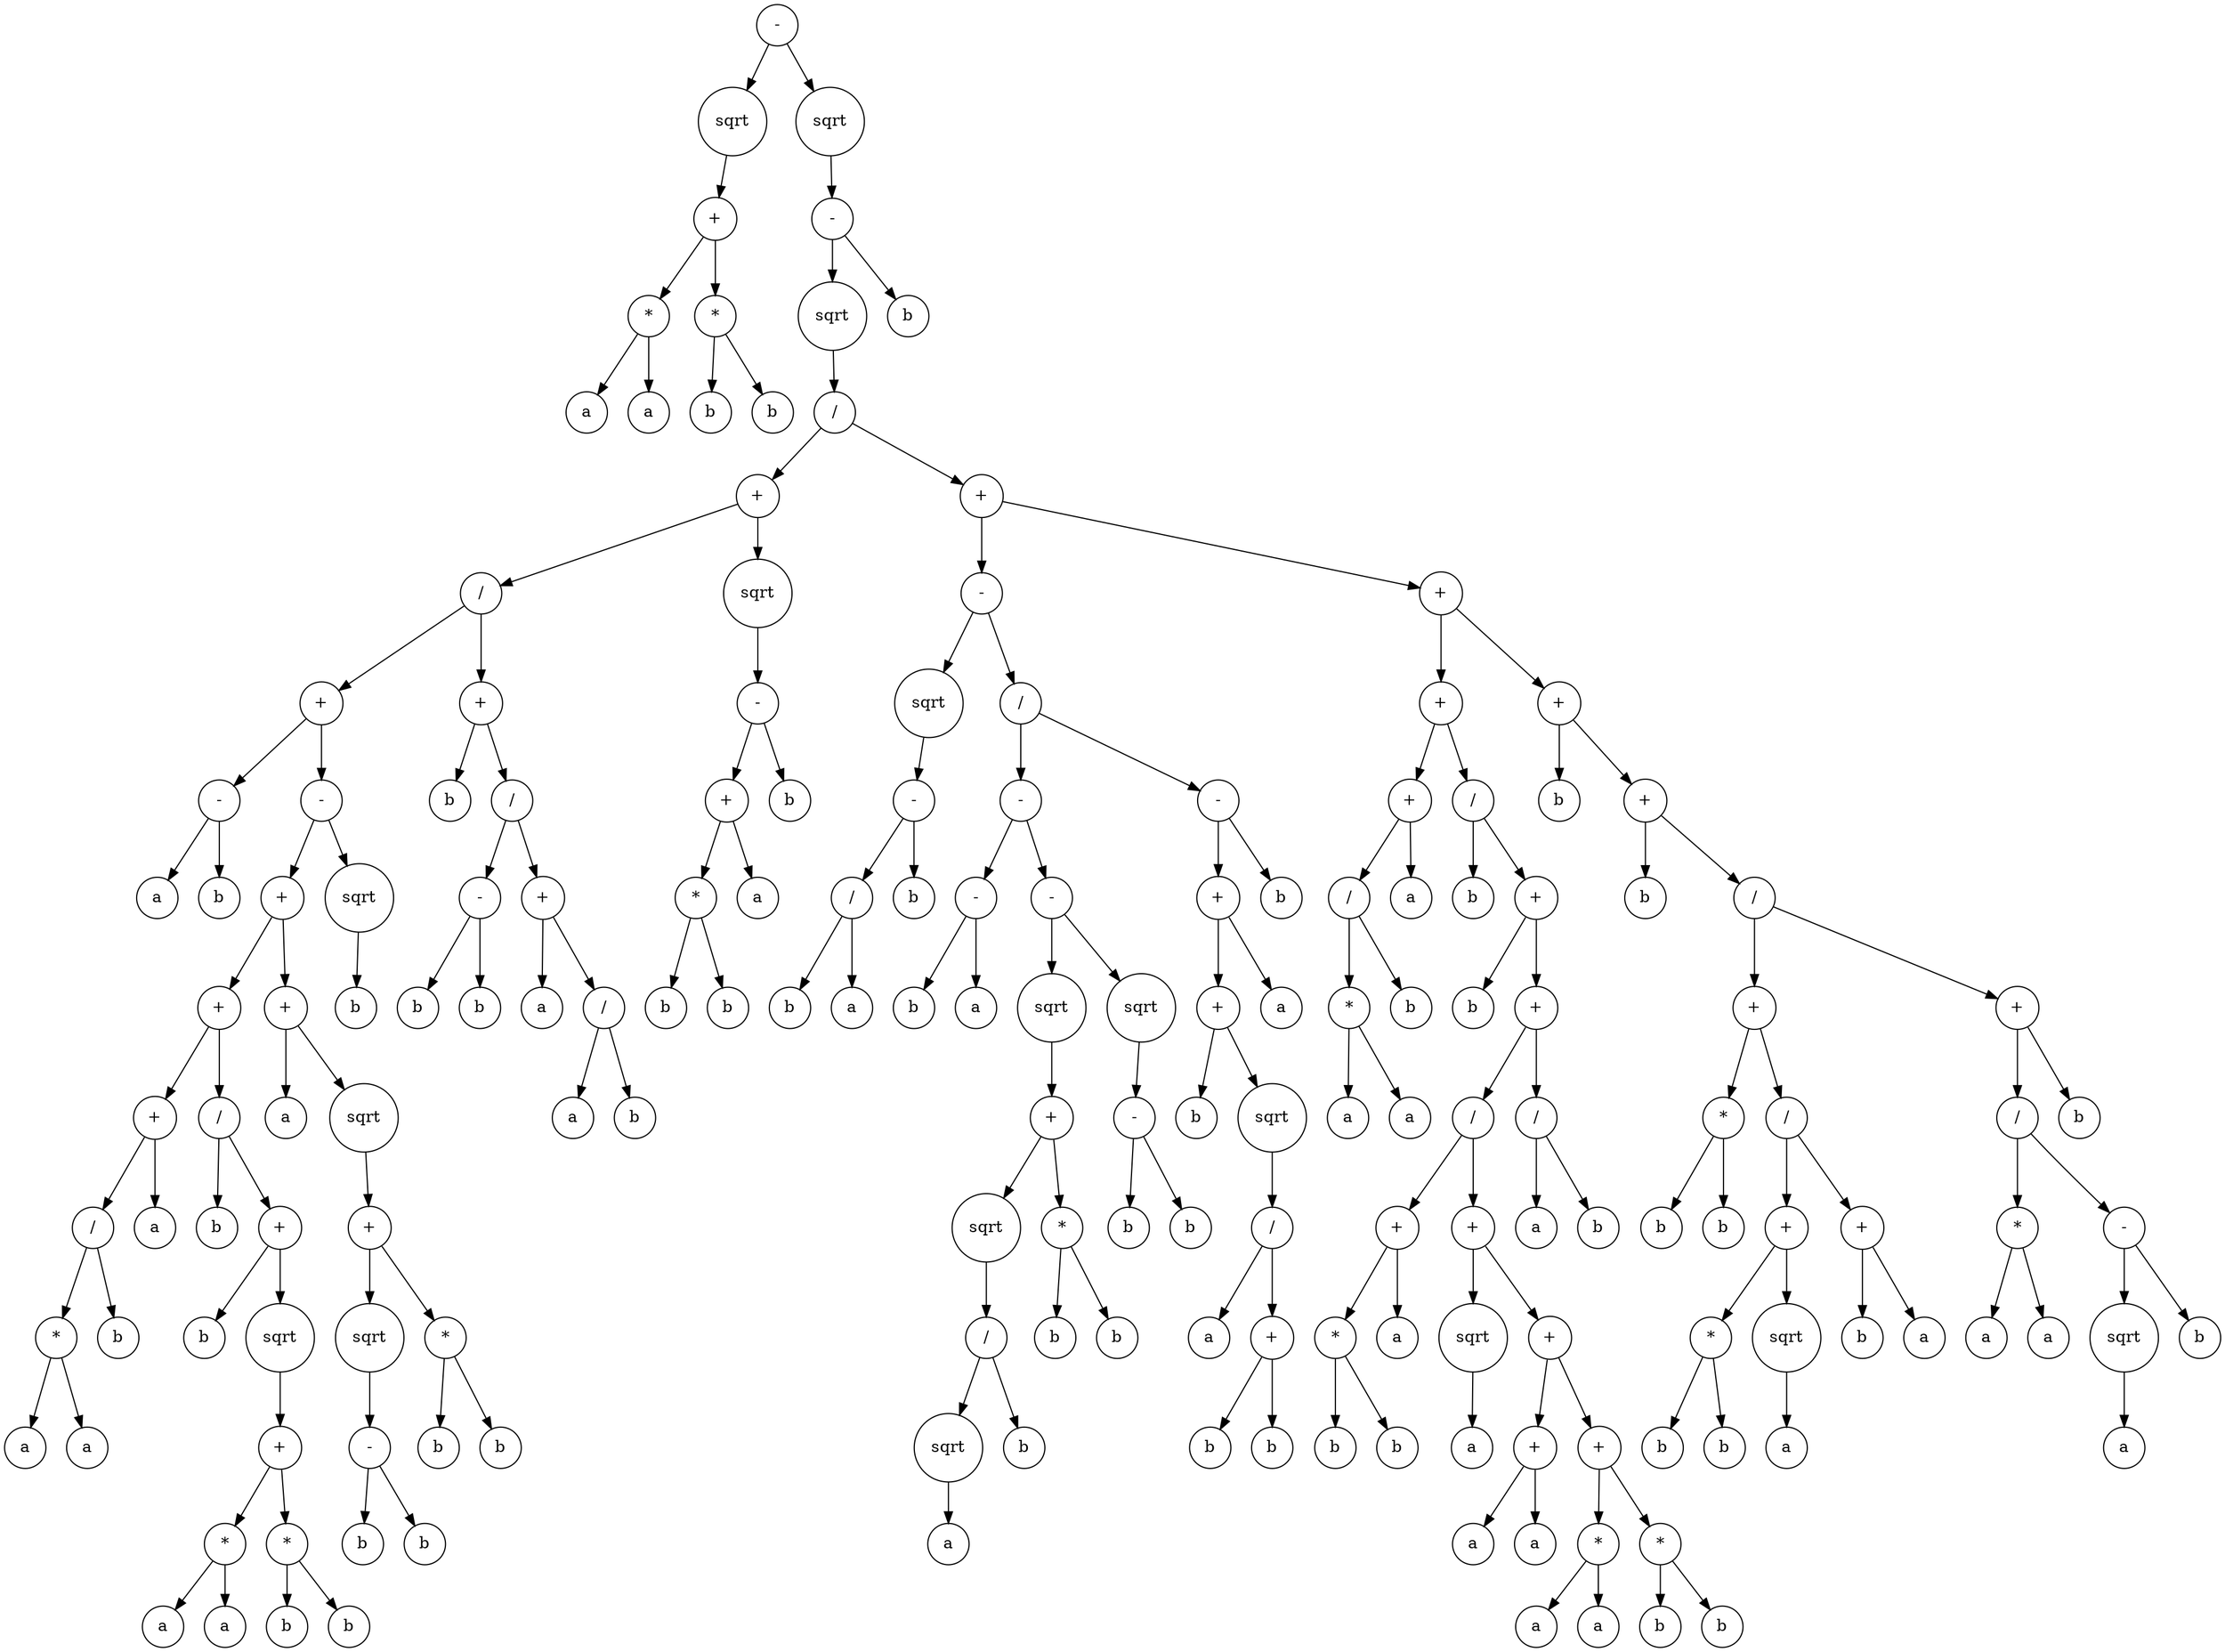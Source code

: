 digraph g {
graph [ordering=out];
node [shape=circle];
n[label = "-"];
n0[label = "sqrt"];
n00[label = "+"];
n000[label = "*"];
n0000[label = "a"];
n000 -> n0000;
n0001[label = "a"];
n000 -> n0001;
n00 -> n000;
n001[label = "*"];
n0010[label = "b"];
n001 -> n0010;
n0011[label = "b"];
n001 -> n0011;
n00 -> n001;
n0 -> n00;
n -> n0;
n1[label = "sqrt"];
n10[label = "-"];
n100[label = "sqrt"];
n1000[label = "/"];
n10000[label = "+"];
n100000[label = "/"];
n1000000[label = "+"];
n10000000[label = "-"];
n100000000[label = "a"];
n10000000 -> n100000000;
n100000001[label = "b"];
n10000000 -> n100000001;
n1000000 -> n10000000;
n10000001[label = "-"];
n100000010[label = "+"];
n1000000100[label = "+"];
n10000001000[label = "+"];
n100000010000[label = "/"];
n1000000100000[label = "*"];
n10000001000000[label = "a"];
n1000000100000 -> n10000001000000;
n10000001000001[label = "a"];
n1000000100000 -> n10000001000001;
n100000010000 -> n1000000100000;
n1000000100001[label = "b"];
n100000010000 -> n1000000100001;
n10000001000 -> n100000010000;
n100000010001[label = "a"];
n10000001000 -> n100000010001;
n1000000100 -> n10000001000;
n10000001001[label = "/"];
n100000010010[label = "b"];
n10000001001 -> n100000010010;
n100000010011[label = "+"];
n1000000100110[label = "b"];
n100000010011 -> n1000000100110;
n1000000100111[label = "sqrt"];
n10000001001110[label = "+"];
n100000010011100[label = "*"];
n1000000100111000[label = "a"];
n100000010011100 -> n1000000100111000;
n1000000100111001[label = "a"];
n100000010011100 -> n1000000100111001;
n10000001001110 -> n100000010011100;
n100000010011101[label = "*"];
n1000000100111010[label = "b"];
n100000010011101 -> n1000000100111010;
n1000000100111011[label = "b"];
n100000010011101 -> n1000000100111011;
n10000001001110 -> n100000010011101;
n1000000100111 -> n10000001001110;
n100000010011 -> n1000000100111;
n10000001001 -> n100000010011;
n1000000100 -> n10000001001;
n100000010 -> n1000000100;
n1000000101[label = "+"];
n10000001010[label = "a"];
n1000000101 -> n10000001010;
n10000001011[label = "sqrt"];
n100000010110[label = "+"];
n1000000101100[label = "sqrt"];
n10000001011000[label = "-"];
n100000010110000[label = "b"];
n10000001011000 -> n100000010110000;
n100000010110001[label = "b"];
n10000001011000 -> n100000010110001;
n1000000101100 -> n10000001011000;
n100000010110 -> n1000000101100;
n1000000101101[label = "*"];
n10000001011010[label = "b"];
n1000000101101 -> n10000001011010;
n10000001011011[label = "b"];
n1000000101101 -> n10000001011011;
n100000010110 -> n1000000101101;
n10000001011 -> n100000010110;
n1000000101 -> n10000001011;
n100000010 -> n1000000101;
n10000001 -> n100000010;
n100000011[label = "sqrt"];
n1000000110[label = "b"];
n100000011 -> n1000000110;
n10000001 -> n100000011;
n1000000 -> n10000001;
n100000 -> n1000000;
n1000001[label = "+"];
n10000010[label = "b"];
n1000001 -> n10000010;
n10000011[label = "/"];
n100000110[label = "-"];
n1000001100[label = "b"];
n100000110 -> n1000001100;
n1000001101[label = "b"];
n100000110 -> n1000001101;
n10000011 -> n100000110;
n100000111[label = "+"];
n1000001110[label = "a"];
n100000111 -> n1000001110;
n1000001111[label = "/"];
n10000011110[label = "a"];
n1000001111 -> n10000011110;
n10000011111[label = "b"];
n1000001111 -> n10000011111;
n100000111 -> n1000001111;
n10000011 -> n100000111;
n1000001 -> n10000011;
n100000 -> n1000001;
n10000 -> n100000;
n100001[label = "sqrt"];
n1000010[label = "-"];
n10000100[label = "+"];
n100001000[label = "*"];
n1000010000[label = "b"];
n100001000 -> n1000010000;
n1000010001[label = "b"];
n100001000 -> n1000010001;
n10000100 -> n100001000;
n100001001[label = "a"];
n10000100 -> n100001001;
n1000010 -> n10000100;
n10000101[label = "b"];
n1000010 -> n10000101;
n100001 -> n1000010;
n10000 -> n100001;
n1000 -> n10000;
n10001[label = "+"];
n100010[label = "-"];
n1000100[label = "sqrt"];
n10001000[label = "-"];
n100010000[label = "/"];
n1000100000[label = "b"];
n100010000 -> n1000100000;
n1000100001[label = "a"];
n100010000 -> n1000100001;
n10001000 -> n100010000;
n100010001[label = "b"];
n10001000 -> n100010001;
n1000100 -> n10001000;
n100010 -> n1000100;
n1000101[label = "/"];
n10001010[label = "-"];
n100010100[label = "-"];
n1000101000[label = "b"];
n100010100 -> n1000101000;
n1000101001[label = "a"];
n100010100 -> n1000101001;
n10001010 -> n100010100;
n100010101[label = "-"];
n1000101010[label = "sqrt"];
n10001010100[label = "+"];
n100010101000[label = "sqrt"];
n1000101010000[label = "/"];
n10001010100000[label = "sqrt"];
n100010101000000[label = "a"];
n10001010100000 -> n100010101000000;
n1000101010000 -> n10001010100000;
n10001010100001[label = "b"];
n1000101010000 -> n10001010100001;
n100010101000 -> n1000101010000;
n10001010100 -> n100010101000;
n100010101001[label = "*"];
n1000101010010[label = "b"];
n100010101001 -> n1000101010010;
n1000101010011[label = "b"];
n100010101001 -> n1000101010011;
n10001010100 -> n100010101001;
n1000101010 -> n10001010100;
n100010101 -> n1000101010;
n1000101011[label = "sqrt"];
n10001010110[label = "-"];
n100010101100[label = "b"];
n10001010110 -> n100010101100;
n100010101101[label = "b"];
n10001010110 -> n100010101101;
n1000101011 -> n10001010110;
n100010101 -> n1000101011;
n10001010 -> n100010101;
n1000101 -> n10001010;
n10001011[label = "-"];
n100010110[label = "+"];
n1000101100[label = "+"];
n10001011000[label = "b"];
n1000101100 -> n10001011000;
n10001011001[label = "sqrt"];
n100010110010[label = "/"];
n1000101100100[label = "a"];
n100010110010 -> n1000101100100;
n1000101100101[label = "+"];
n10001011001010[label = "b"];
n1000101100101 -> n10001011001010;
n10001011001011[label = "b"];
n1000101100101 -> n10001011001011;
n100010110010 -> n1000101100101;
n10001011001 -> n100010110010;
n1000101100 -> n10001011001;
n100010110 -> n1000101100;
n1000101101[label = "a"];
n100010110 -> n1000101101;
n10001011 -> n100010110;
n100010111[label = "b"];
n10001011 -> n100010111;
n1000101 -> n10001011;
n100010 -> n1000101;
n10001 -> n100010;
n100011[label = "+"];
n1000110[label = "+"];
n10001100[label = "+"];
n100011000[label = "/"];
n1000110000[label = "*"];
n10001100000[label = "a"];
n1000110000 -> n10001100000;
n10001100001[label = "a"];
n1000110000 -> n10001100001;
n100011000 -> n1000110000;
n1000110001[label = "b"];
n100011000 -> n1000110001;
n10001100 -> n100011000;
n100011001[label = "a"];
n10001100 -> n100011001;
n1000110 -> n10001100;
n10001101[label = "/"];
n100011010[label = "b"];
n10001101 -> n100011010;
n100011011[label = "+"];
n1000110110[label = "b"];
n100011011 -> n1000110110;
n1000110111[label = "+"];
n10001101110[label = "/"];
n100011011100[label = "+"];
n1000110111000[label = "*"];
n10001101110000[label = "b"];
n1000110111000 -> n10001101110000;
n10001101110001[label = "b"];
n1000110111000 -> n10001101110001;
n100011011100 -> n1000110111000;
n1000110111001[label = "a"];
n100011011100 -> n1000110111001;
n10001101110 -> n100011011100;
n100011011101[label = "+"];
n1000110111010[label = "sqrt"];
n10001101110100[label = "a"];
n1000110111010 -> n10001101110100;
n100011011101 -> n1000110111010;
n1000110111011[label = "+"];
n10001101110110[label = "+"];
n100011011101100[label = "a"];
n10001101110110 -> n100011011101100;
n100011011101101[label = "a"];
n10001101110110 -> n100011011101101;
n1000110111011 -> n10001101110110;
n10001101110111[label = "+"];
n100011011101110[label = "*"];
n1000110111011100[label = "a"];
n100011011101110 -> n1000110111011100;
n1000110111011101[label = "a"];
n100011011101110 -> n1000110111011101;
n10001101110111 -> n100011011101110;
n100011011101111[label = "*"];
n1000110111011110[label = "b"];
n100011011101111 -> n1000110111011110;
n1000110111011111[label = "b"];
n100011011101111 -> n1000110111011111;
n10001101110111 -> n100011011101111;
n1000110111011 -> n10001101110111;
n100011011101 -> n1000110111011;
n10001101110 -> n100011011101;
n1000110111 -> n10001101110;
n10001101111[label = "/"];
n100011011110[label = "a"];
n10001101111 -> n100011011110;
n100011011111[label = "b"];
n10001101111 -> n100011011111;
n1000110111 -> n10001101111;
n100011011 -> n1000110111;
n10001101 -> n100011011;
n1000110 -> n10001101;
n100011 -> n1000110;
n1000111[label = "+"];
n10001110[label = "b"];
n1000111 -> n10001110;
n10001111[label = "+"];
n100011110[label = "b"];
n10001111 -> n100011110;
n100011111[label = "/"];
n1000111110[label = "+"];
n10001111100[label = "*"];
n100011111000[label = "b"];
n10001111100 -> n100011111000;
n100011111001[label = "b"];
n10001111100 -> n100011111001;
n1000111110 -> n10001111100;
n10001111101[label = "/"];
n100011111010[label = "+"];
n1000111110100[label = "*"];
n10001111101000[label = "b"];
n1000111110100 -> n10001111101000;
n10001111101001[label = "b"];
n1000111110100 -> n10001111101001;
n100011111010 -> n1000111110100;
n1000111110101[label = "sqrt"];
n10001111101010[label = "a"];
n1000111110101 -> n10001111101010;
n100011111010 -> n1000111110101;
n10001111101 -> n100011111010;
n100011111011[label = "+"];
n1000111110110[label = "b"];
n100011111011 -> n1000111110110;
n1000111110111[label = "a"];
n100011111011 -> n1000111110111;
n10001111101 -> n100011111011;
n1000111110 -> n10001111101;
n100011111 -> n1000111110;
n1000111111[label = "+"];
n10001111110[label = "/"];
n100011111100[label = "*"];
n1000111111000[label = "a"];
n100011111100 -> n1000111111000;
n1000111111001[label = "a"];
n100011111100 -> n1000111111001;
n10001111110 -> n100011111100;
n100011111101[label = "-"];
n1000111111010[label = "sqrt"];
n10001111110100[label = "a"];
n1000111111010 -> n10001111110100;
n100011111101 -> n1000111111010;
n1000111111011[label = "b"];
n100011111101 -> n1000111111011;
n10001111110 -> n100011111101;
n1000111111 -> n10001111110;
n10001111111[label = "b"];
n1000111111 -> n10001111111;
n100011111 -> n1000111111;
n10001111 -> n100011111;
n1000111 -> n10001111;
n100011 -> n1000111;
n10001 -> n100011;
n1000 -> n10001;
n100 -> n1000;
n10 -> n100;
n101[label = "b"];
n10 -> n101;
n1 -> n10;
n -> n1;
}
